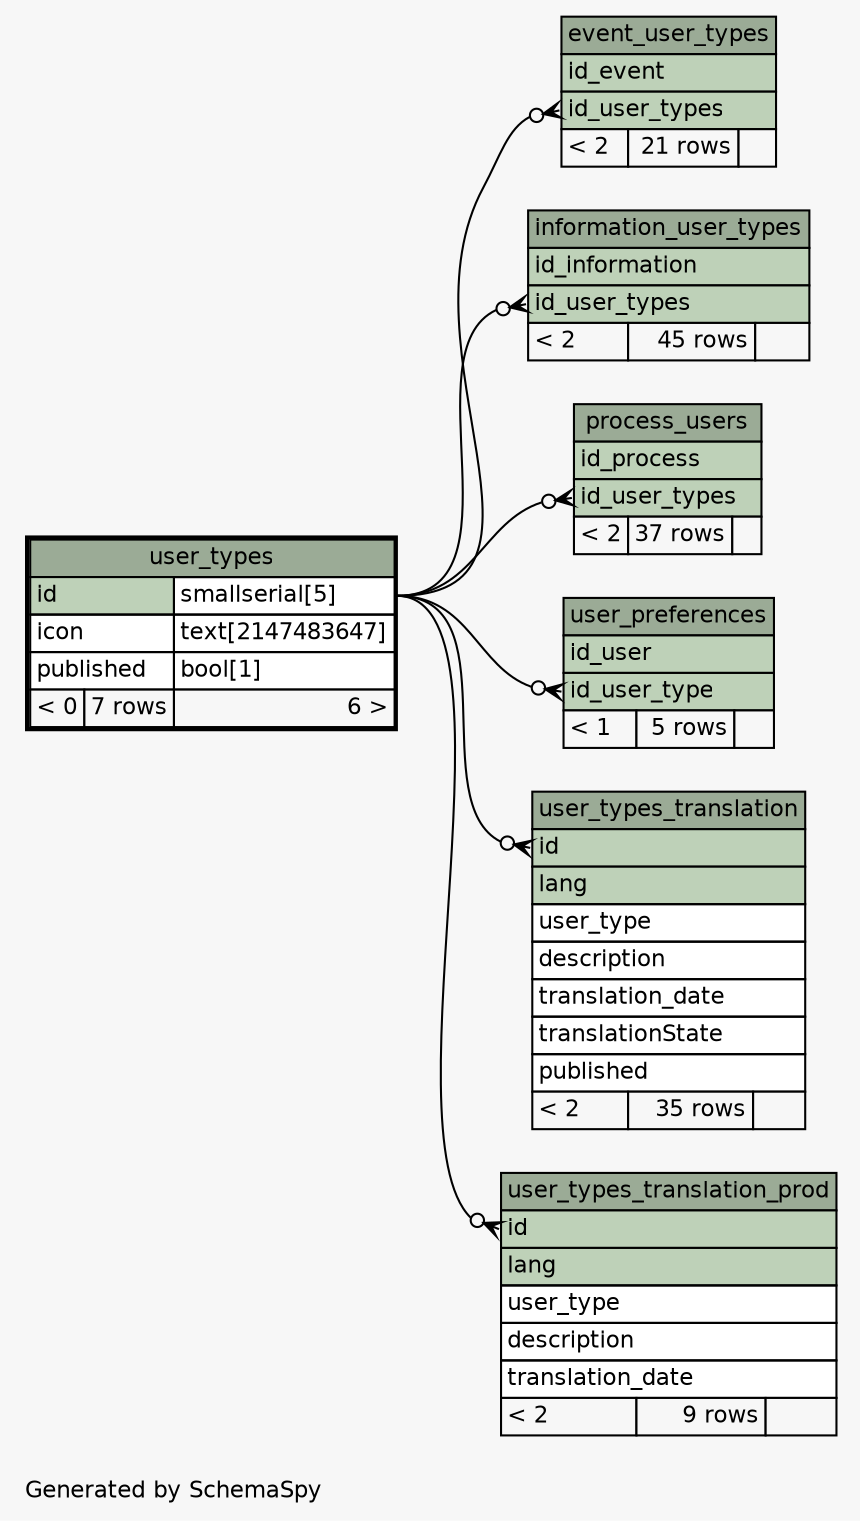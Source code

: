 // dot 2.30.1 on Linux 3.10.0-1127.19.1.el7.x86_64
// SchemaSpy rev 590
digraph "oneDegreeRelationshipsDiagram" {
  graph [
    rankdir="RL"
    bgcolor="#f7f7f7"
    label="\nGenerated by SchemaSpy"
    labeljust="l"
    nodesep="0.18"
    ranksep="0.46"
    fontname="Helvetica"
    fontsize="11"
  ];
  node [
    fontname="Helvetica"
    fontsize="11"
    shape="plaintext"
  ];
  edge [
    arrowsize="0.8"
  ];
  "event_user_types":"id_user_types":w -> "user_types":"id.type":e [arrowhead=none dir=back arrowtail=crowodot];
  "information_user_types":"id_user_types":w -> "user_types":"id.type":e [arrowhead=none dir=back arrowtail=crowodot];
  "process_users":"id_user_types":w -> "user_types":"id.type":e [arrowhead=none dir=back arrowtail=crowodot];
  "user_preferences":"id_user_type":w -> "user_types":"id.type":e [arrowhead=none dir=back arrowtail=crowodot];
  "user_types_translation":"id":w -> "user_types":"id.type":e [arrowhead=none dir=back arrowtail=crowodot];
  "user_types_translation_prod":"id":w -> "user_types":"id.type":e [arrowhead=none dir=back arrowtail=crowodot];
  "event_user_types" [
    label=<
    <TABLE BORDER="0" CELLBORDER="1" CELLSPACING="0" BGCOLOR="#ffffff">
      <TR><TD COLSPAN="3" BGCOLOR="#9bab96" ALIGN="CENTER">event_user_types</TD></TR>
      <TR><TD PORT="id_event" COLSPAN="3" BGCOLOR="#bed1b8" ALIGN="LEFT">id_event</TD></TR>
      <TR><TD PORT="id_user_types" COLSPAN="3" BGCOLOR="#bed1b8" ALIGN="LEFT">id_user_types</TD></TR>
      <TR><TD ALIGN="LEFT" BGCOLOR="#f7f7f7">&lt; 2</TD><TD ALIGN="RIGHT" BGCOLOR="#f7f7f7">21 rows</TD><TD ALIGN="RIGHT" BGCOLOR="#f7f7f7">  </TD></TR>
    </TABLE>>
    URL="event_user_types.html"
    tooltip="event_user_types"
  ];
  "information_user_types" [
    label=<
    <TABLE BORDER="0" CELLBORDER="1" CELLSPACING="0" BGCOLOR="#ffffff">
      <TR><TD COLSPAN="3" BGCOLOR="#9bab96" ALIGN="CENTER">information_user_types</TD></TR>
      <TR><TD PORT="id_information" COLSPAN="3" BGCOLOR="#bed1b8" ALIGN="LEFT">id_information</TD></TR>
      <TR><TD PORT="id_user_types" COLSPAN="3" BGCOLOR="#bed1b8" ALIGN="LEFT">id_user_types</TD></TR>
      <TR><TD ALIGN="LEFT" BGCOLOR="#f7f7f7">&lt; 2</TD><TD ALIGN="RIGHT" BGCOLOR="#f7f7f7">45 rows</TD><TD ALIGN="RIGHT" BGCOLOR="#f7f7f7">  </TD></TR>
    </TABLE>>
    URL="information_user_types.html"
    tooltip="information_user_types"
  ];
  "process_users" [
    label=<
    <TABLE BORDER="0" CELLBORDER="1" CELLSPACING="0" BGCOLOR="#ffffff">
      <TR><TD COLSPAN="3" BGCOLOR="#9bab96" ALIGN="CENTER">process_users</TD></TR>
      <TR><TD PORT="id_process" COLSPAN="3" BGCOLOR="#bed1b8" ALIGN="LEFT">id_process</TD></TR>
      <TR><TD PORT="id_user_types" COLSPAN="3" BGCOLOR="#bed1b8" ALIGN="LEFT">id_user_types</TD></TR>
      <TR><TD ALIGN="LEFT" BGCOLOR="#f7f7f7">&lt; 2</TD><TD ALIGN="RIGHT" BGCOLOR="#f7f7f7">37 rows</TD><TD ALIGN="RIGHT" BGCOLOR="#f7f7f7">  </TD></TR>
    </TABLE>>
    URL="process_users.html"
    tooltip="process_users"
  ];
  "user_preferences" [
    label=<
    <TABLE BORDER="0" CELLBORDER="1" CELLSPACING="0" BGCOLOR="#ffffff">
      <TR><TD COLSPAN="3" BGCOLOR="#9bab96" ALIGN="CENTER">user_preferences</TD></TR>
      <TR><TD PORT="id_user" COLSPAN="3" BGCOLOR="#bed1b8" ALIGN="LEFT">id_user</TD></TR>
      <TR><TD PORT="id_user_type" COLSPAN="3" BGCOLOR="#bed1b8" ALIGN="LEFT">id_user_type</TD></TR>
      <TR><TD ALIGN="LEFT" BGCOLOR="#f7f7f7">&lt; 1</TD><TD ALIGN="RIGHT" BGCOLOR="#f7f7f7">5 rows</TD><TD ALIGN="RIGHT" BGCOLOR="#f7f7f7">  </TD></TR>
    </TABLE>>
    URL="user_preferences.html"
    tooltip="user_preferences"
  ];
  "user_types" [
    label=<
    <TABLE BORDER="2" CELLBORDER="1" CELLSPACING="0" BGCOLOR="#ffffff">
      <TR><TD COLSPAN="3" BGCOLOR="#9bab96" ALIGN="CENTER">user_types</TD></TR>
      <TR><TD PORT="id" COLSPAN="2" BGCOLOR="#bed1b8" ALIGN="LEFT">id</TD><TD PORT="id.type" ALIGN="LEFT">smallserial[5]</TD></TR>
      <TR><TD PORT="icon" COLSPAN="2" ALIGN="LEFT">icon</TD><TD PORT="icon.type" ALIGN="LEFT">text[2147483647]</TD></TR>
      <TR><TD PORT="published" COLSPAN="2" ALIGN="LEFT">published</TD><TD PORT="published.type" ALIGN="LEFT">bool[1]</TD></TR>
      <TR><TD ALIGN="LEFT" BGCOLOR="#f7f7f7">&lt; 0</TD><TD ALIGN="RIGHT" BGCOLOR="#f7f7f7">7 rows</TD><TD ALIGN="RIGHT" BGCOLOR="#f7f7f7">6 &gt;</TD></TR>
    </TABLE>>
    URL="user_types.html"
    tooltip="user_types"
  ];
  "user_types_translation" [
    label=<
    <TABLE BORDER="0" CELLBORDER="1" CELLSPACING="0" BGCOLOR="#ffffff">
      <TR><TD COLSPAN="3" BGCOLOR="#9bab96" ALIGN="CENTER">user_types_translation</TD></TR>
      <TR><TD PORT="id" COLSPAN="3" BGCOLOR="#bed1b8" ALIGN="LEFT">id</TD></TR>
      <TR><TD PORT="lang" COLSPAN="3" BGCOLOR="#bed1b8" ALIGN="LEFT">lang</TD></TR>
      <TR><TD PORT="user_type" COLSPAN="3" ALIGN="LEFT">user_type</TD></TR>
      <TR><TD PORT="description" COLSPAN="3" ALIGN="LEFT">description</TD></TR>
      <TR><TD PORT="translation_date" COLSPAN="3" ALIGN="LEFT">translation_date</TD></TR>
      <TR><TD PORT="translationState" COLSPAN="3" ALIGN="LEFT">translationState</TD></TR>
      <TR><TD PORT="published" COLSPAN="3" ALIGN="LEFT">published</TD></TR>
      <TR><TD ALIGN="LEFT" BGCOLOR="#f7f7f7">&lt; 2</TD><TD ALIGN="RIGHT" BGCOLOR="#f7f7f7">35 rows</TD><TD ALIGN="RIGHT" BGCOLOR="#f7f7f7">  </TD></TR>
    </TABLE>>
    URL="user_types_translation.html"
    tooltip="user_types_translation"
  ];
  "user_types_translation_prod" [
    label=<
    <TABLE BORDER="0" CELLBORDER="1" CELLSPACING="0" BGCOLOR="#ffffff">
      <TR><TD COLSPAN="3" BGCOLOR="#9bab96" ALIGN="CENTER">user_types_translation_prod</TD></TR>
      <TR><TD PORT="id" COLSPAN="3" BGCOLOR="#bed1b8" ALIGN="LEFT">id</TD></TR>
      <TR><TD PORT="lang" COLSPAN="3" BGCOLOR="#bed1b8" ALIGN="LEFT">lang</TD></TR>
      <TR><TD PORT="user_type" COLSPAN="3" ALIGN="LEFT">user_type</TD></TR>
      <TR><TD PORT="description" COLSPAN="3" ALIGN="LEFT">description</TD></TR>
      <TR><TD PORT="translation_date" COLSPAN="3" ALIGN="LEFT">translation_date</TD></TR>
      <TR><TD ALIGN="LEFT" BGCOLOR="#f7f7f7">&lt; 2</TD><TD ALIGN="RIGHT" BGCOLOR="#f7f7f7">9 rows</TD><TD ALIGN="RIGHT" BGCOLOR="#f7f7f7">  </TD></TR>
    </TABLE>>
    URL="user_types_translation_prod.html"
    tooltip="user_types_translation_prod"
  ];
}
